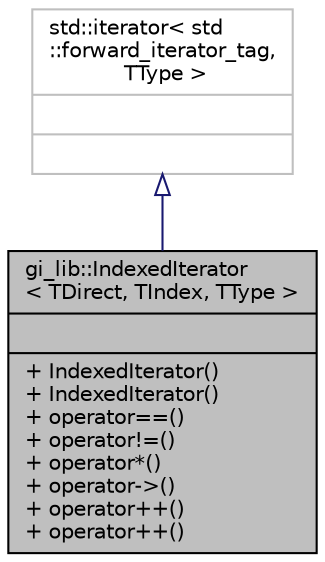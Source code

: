 digraph "gi_lib::IndexedIterator&lt; TDirect, TIndex, TType &gt;"
{
  edge [fontname="Helvetica",fontsize="10",labelfontname="Helvetica",labelfontsize="10"];
  node [fontname="Helvetica",fontsize="10",shape=record];
  Node1 [label="{gi_lib::IndexedIterator\l\< TDirect, TIndex, TType \>\n||+ IndexedIterator()\l+ IndexedIterator()\l+ operator==()\l+ operator!=()\l+ operator*()\l+ operator-\>()\l+ operator++()\l+ operator++()\l}",height=0.2,width=0.4,color="black", fillcolor="grey75", style="filled", fontcolor="black"];
  Node2 -> Node1 [dir="back",color="midnightblue",fontsize="10",style="solid",arrowtail="onormal",fontname="Helvetica"];
  Node2 [label="{std::iterator\< std\l::forward_iterator_tag,\l TType \>\n||}",height=0.2,width=0.4,color="grey75", fillcolor="white", style="filled"];
}
